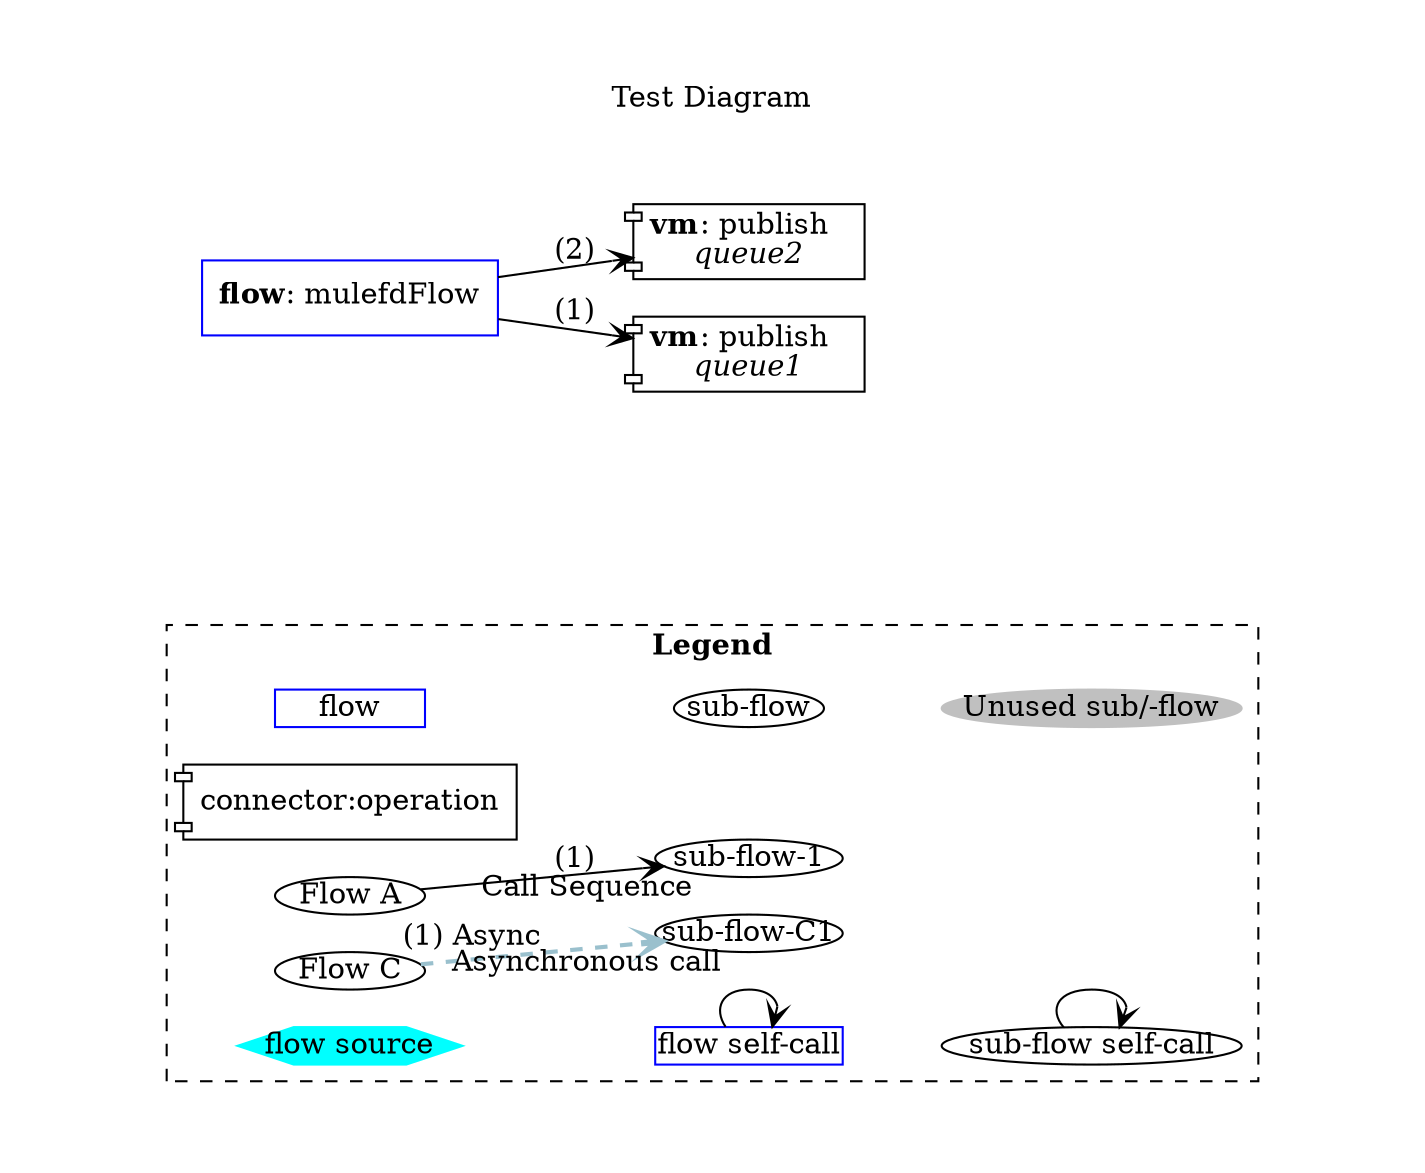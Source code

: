 digraph "mule" {
edge ["dir"="forward"]
graph ["rankdir"="LR","splines"="spline","pad"="1.0,0.5","dpi"="150","label"=<Test Diagram<br/>>,"labelloc"="t"]
edge ["arrowhead"="vee","dir"="forward"]
subgraph "cluster_legend" {
edge ["dir"="forward"]
graph ["label"=<<b>Legend</b>>,"style"="dashed"]
"flow" ["fixedsize"="true","width"="1.0","height"="0.25","shape"="rectangle","color"="blue"]
"sub-flow" ["fixedsize"="true","width"="1.0","height"="0.25","color"="black","shape"="ellipse"]
"connector:operation" ["shape"="component"]
"Unused sub/-flow" ["fixedsize"="true","width"="2.0","height"="0.25","color"="gray","style"="filled"]
"Flow A" ["fixedsize"="true","width"="1.0","height"="0.25"]
"sub-flow-1" ["fixedsize"="true","width"="1.25","height"="0.25"]
"Flow C" ["fixedsize"="true","width"="1.0","height"="0.25"]
"sub-flow-C1" ["fixedsize"="true","width"="1.25","height"="0.25"]
"flow source" ["fixedsize"="true","width"="1.5","height"="0.25","shape"="hexagon","style"="filled","color"="cyan","sourceNode"="true"]
"flow self-call" ["fixedsize"="true","width"="1.25","height"="0.25","shape"="rectangle","color"="blue"]
"sub-flow self-call" ["fixedsize"="true","width"="2.0","height"="0.25","color"="black","shape"="ellipse"]
"flow" -> "sub-flow" ["style"="invis"]
"sub-flow" -> "Unused sub/-flow" ["style"="invis"]
"Flow A" -> "sub-flow-1" ["style"="solid","label"="(1)","taillabel"="Call Sequence\n","labelangle"="-5.0","labeldistance"="8.0"]
"Flow C" -> "sub-flow-C1" ["style"="dashed,bold","xlabel"="(1) Async","color"="lightblue3","taillabel"="Asynchronous call\n","labelangle"="-5.0","labeldistance"="8.0"]
"flow source" -> "flow self-call" ["style"="invis"]
"flow self-call" -> "flow self-call"
"flow self-call" -> "sub-flow self-call" ["style"="invis"]
"sub-flow self-call" -> "sub-flow self-call"
}
subgraph "cluster_legend-space" {
edge ["dir"="none"]
graph ["label"="","style"="invis"]
"" ["shape"="none","width"="2.0","height"="1.0"]
}
subgraph "cluster_mule" {
edge ["dir"="forward"]
graph ["rankdir"="LR","splines"="spline","pad"="1.0,0.5","dpi"="150","label"=<Application graph<br/>>,"labelloc"="t","style"="invis"]
edge ["arrowhead"="vee","dir"="forward"]
"flow:mulefdFlow" ["label"=<<b>flow</b>: mulefdFlow>,"shape"="rectangle","color"="blue"]
"vm:publish:queue1" ["shape"="component","label"=<<b>vm</b>: publish  <br/><i>queue1</i>>]
"vm:publish:queue2" ["shape"="component","label"=<<b>vm</b>: publish  <br/><i>queue2</i>>]
"flow:mulefdFlow" -> "vm:publish:queue1" ["style"="solid","label"="(1)"]
"flow:mulefdFlow" -> "vm:publish:queue2" ["style"="solid","label"="(2)"]
}
}